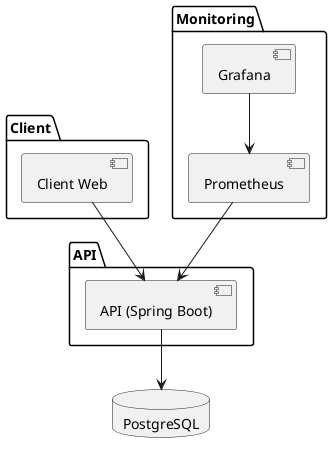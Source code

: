 @startuml
package "Client" {
  [Client Web]
}

package "API" {
  [API (Spring Boot)]
}

database "PostgreSQL" as DB

package "Monitoring" {
  [Prometheus]
  [Grafana]
}

[Client Web] --> [API (Spring Boot)]
[API (Spring Boot)] --> DB
[Prometheus] --> [API (Spring Boot)]
[Grafana] --> [Prometheus]
@enduml
